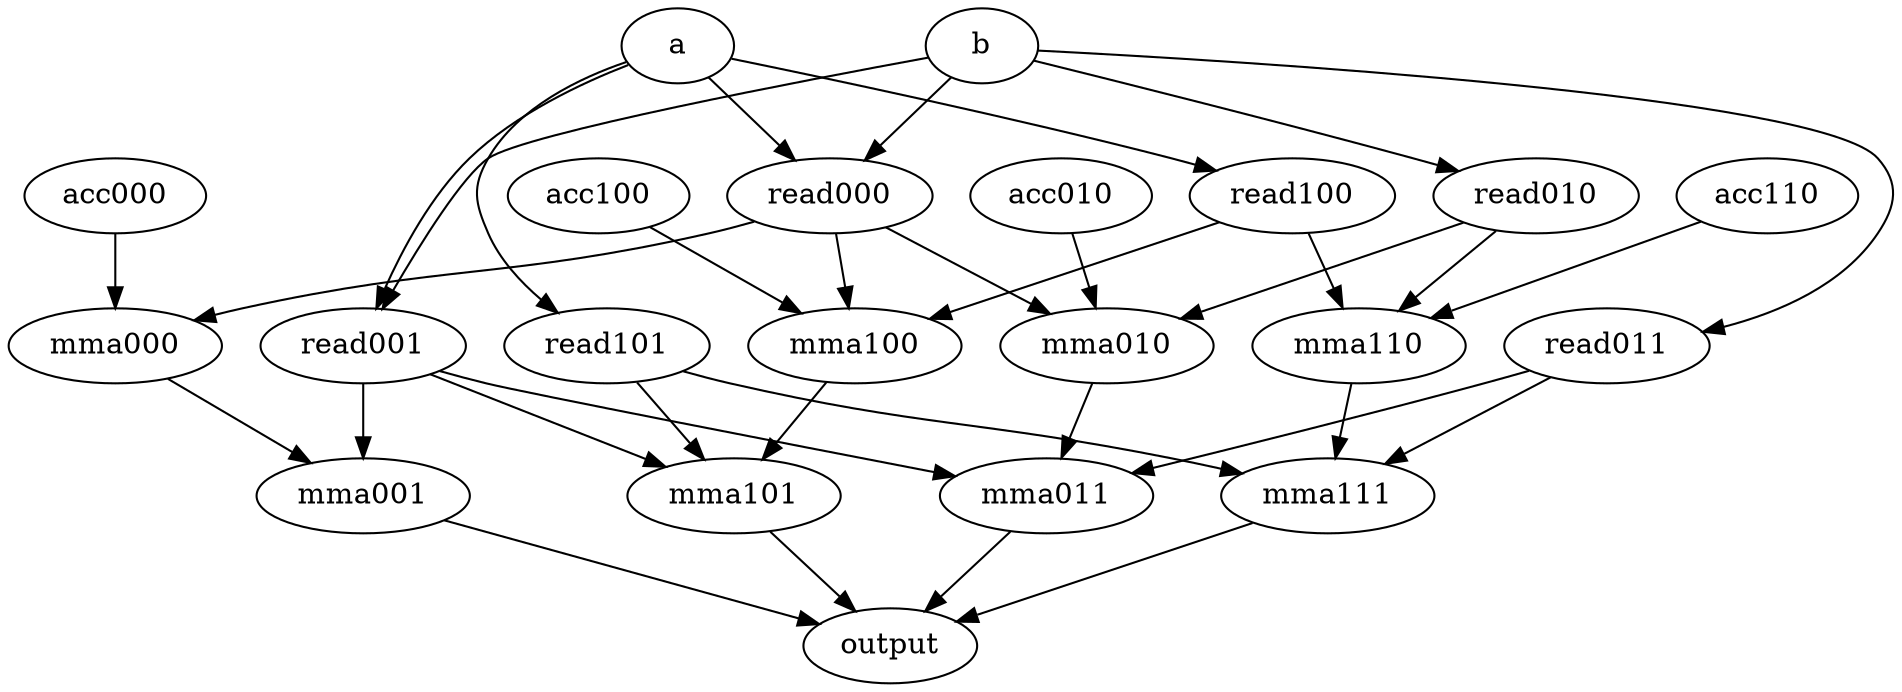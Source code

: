 digraph G  {
    node [style="n"];
        acc000  [label=acc000];
        mma000  [label=mma000];
        acc000 -> mma000;
        acc010  [label=acc010];
        mma010  [label=mma010];
        acc010 -> mma010;
        acc100  [label=acc100];
        mma100  [label=mma100];
        acc100 -> mma100;
        acc110  [label=acc110];
        mma110  [label=mma110];
        acc110 -> mma110;
        a       [label=a];
        read000 [label=read000];
        a -> read000;
        read001 [label=read001];
        a -> read001;
        read100 [label=read100];
        a -> read100;
        read101 [label=read101];
        a -> read101;
        read000 -> mma000;
        read000 -> mma100;
        read000 -> mma010;
        mma001  [label=mma001];
        read001 -> mma001;
        mma101  [label=mma101];
        read001 -> mma101;
        mma011  [label=mma011];
        read001 -> mma011;
        read100 -> mma110;
        read100 -> mma100;
        mma111  [label=mma111];
        read101 -> mma111;
        read101 -> mma101;
        b       [label=b];
        b -> read000;
        b -> read001;
        read010 [label=read010];
        b -> read010;
        read011 [label=read011];
        b -> read011;
        read010 -> mma110;
        read010 -> mma010;
        read011 -> mma111;
        read011 -> mma011;
        mma000 -> mma001;
        output  [label=output];
        mma001 -> output;
        mma110 -> mma111;
        mma111 -> output;
        mma100 -> mma101;
        mma101 -> output;
        mma010 -> mma011;
        mma011 -> output;
}
